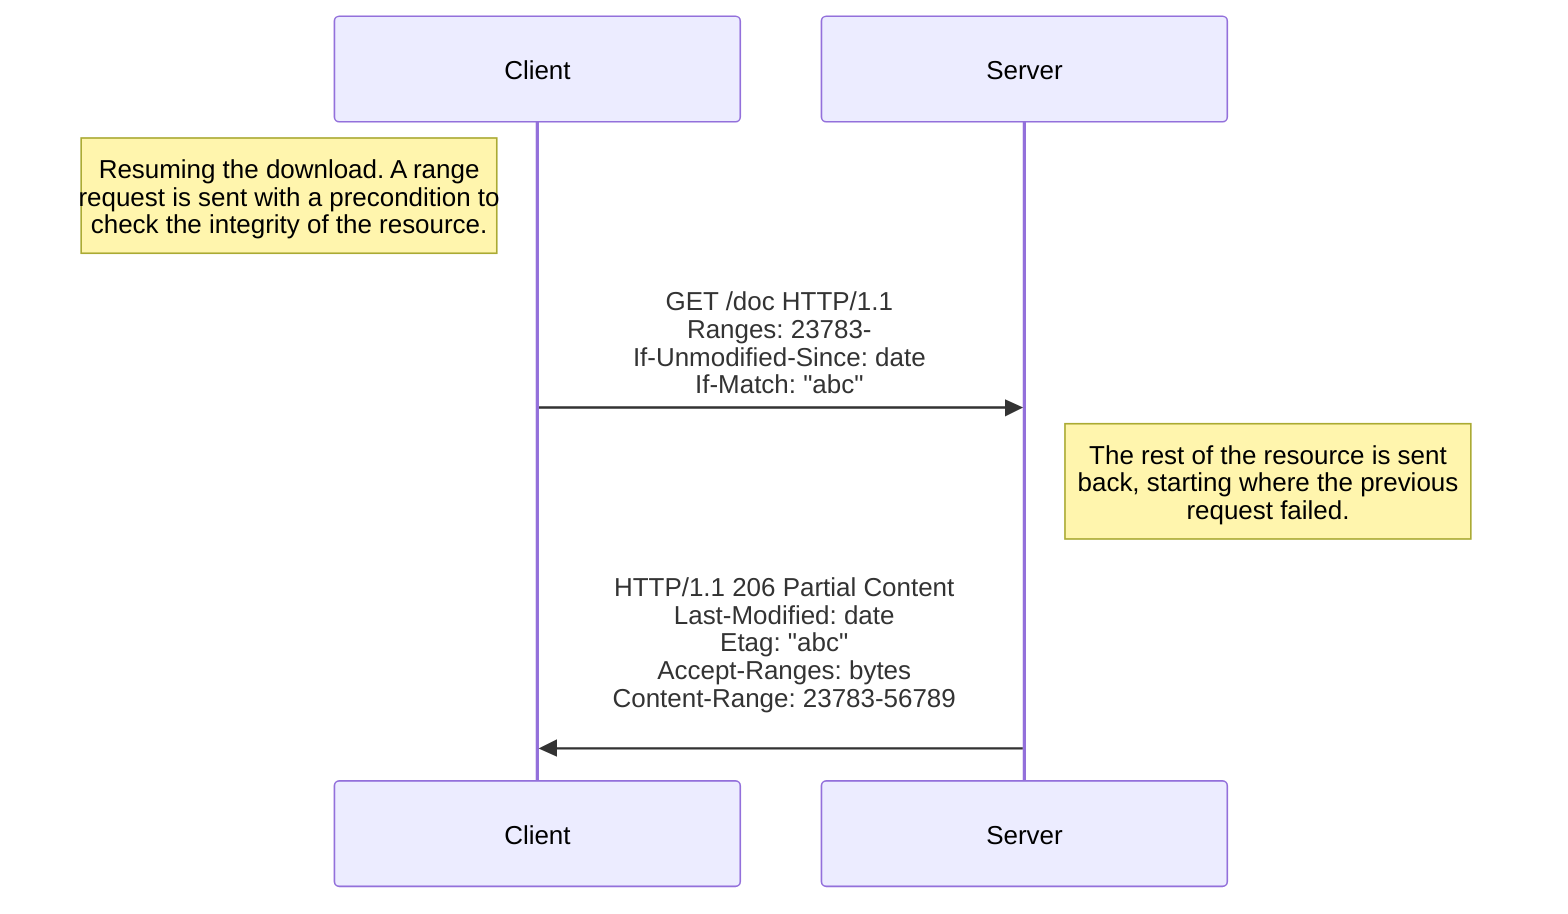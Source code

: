 %%{init: { "sequence": { "wrap": true, "width":250, "noteAlign": "center", "messageAlign": "center" }} }%%


sequenceDiagram
    participant Client
    participant Server

    Note left of Client: Resuming the download. A range request is sent with a precondition to check the integrity of the resource.
    Client->>Server: GET /doc HTTP/1.1<br/>Ranges: 23783-<br/>If-Unmodified-Since: date<br/>If-Match: "abc"
    Note right of Server: The rest of the resource is sent back, starting where the previous request failed.
    Server->>Client: HTTP/1.1 206 Partial Content<br/>Last-Modified: date<br/>Etag: "abc"<br/>Accept-Ranges: bytes<br/>Content-Range: 23783-56789<br/>